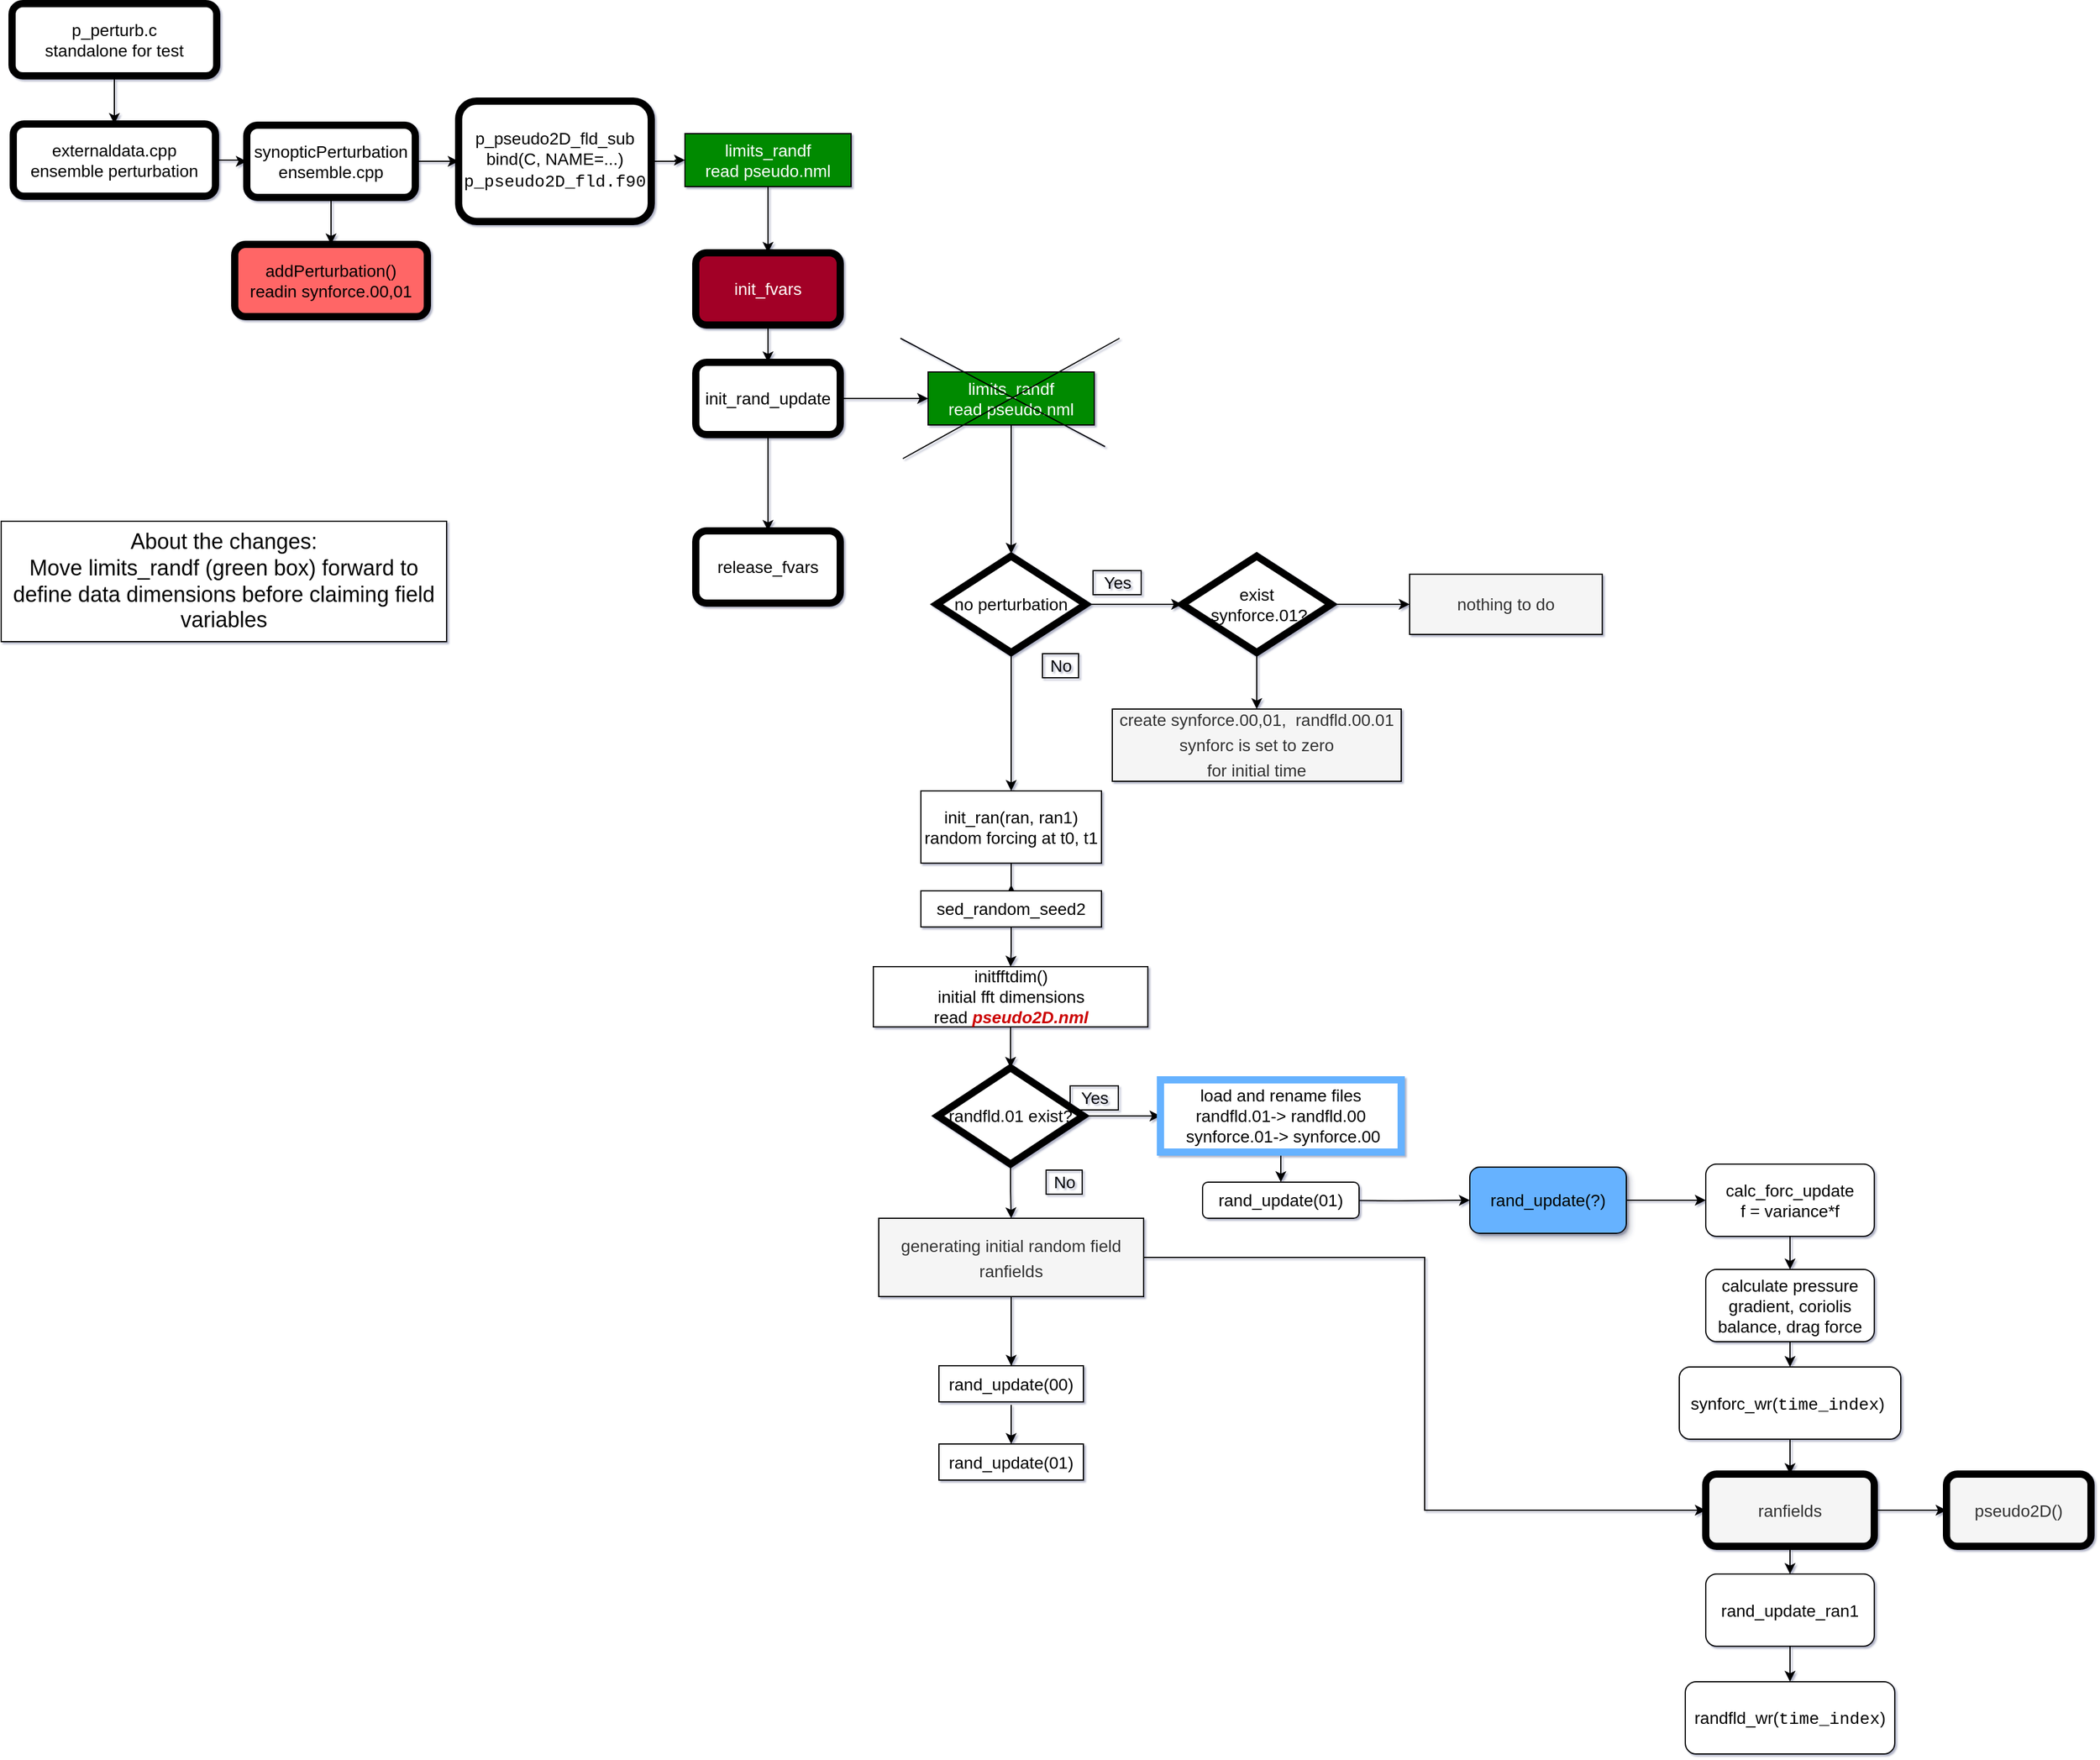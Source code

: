 <mxfile version="12.2.4" pages="2"><diagram name="Page-1" id="efa7a0a1-bf9b-a30e-e6df-94a7791c09e9"><mxGraphModel dx="2495" dy="1696" grid="1" gridSize="10" guides="1" tooltips="1" connect="1" arrows="1" fold="1" page="1" pageScale="1" pageWidth="826" pageHeight="1169" background="#ffffff" math="0" shadow="1"><root><mxCell id="0"/><mxCell id="1" parent="0"/><mxCell id="66" value="rand_update(?)" style="rounded=1;whiteSpace=wrap;html=1;strokeColor=#000000;fontSize=14;shadow=1;fillColor=#66B2FF;" parent="1" vertex="1"><mxGeometry x="70" y="506.5" width="130" height="55" as="geometry"/></mxCell><mxCell id="19" value="" style="edgeStyle=orthogonalEdgeStyle;rounded=0;orthogonalLoop=1;jettySize=auto;html=1;strokeColor=#000000;fontSize=14;" parent="1" source="7zw6OUP1-LJBtctptDJi-115" target="18" edge="1"><mxGeometry relative="1" as="geometry"/></mxCell><mxCell id="7zw6OUP1-LJBtctptDJi-115" value="synforc_wr(&lt;span style=&quot;background-color: rgb(255 , 255 , 255) ; font-family: &amp;#34;menlo&amp;#34; , &amp;#34;monaco&amp;#34; , &amp;#34;courier new&amp;#34; , monospace&quot;&gt;time_index&lt;/span&gt;&lt;span&gt;)&amp;nbsp;&lt;/span&gt;" style="rounded=1;whiteSpace=wrap;html=1;strokeColor=#000000;fontSize=14;" parent="1" vertex="1"><mxGeometry x="244" y="672.5" width="184" height="60" as="geometry"/></mxCell><mxCell id="21" value="" style="edgeStyle=orthogonalEdgeStyle;rounded=0;orthogonalLoop=1;jettySize=auto;html=1;strokeColor=#000000;fontSize=14;" parent="1" source="18" target="20" edge="1"><mxGeometry relative="1" as="geometry"/></mxCell><mxCell id="26" value="" style="edgeStyle=orthogonalEdgeStyle;rounded=0;orthogonalLoop=1;jettySize=auto;html=1;strokeColor=#000000;fontSize=14;" parent="1" source="18" target="25" edge="1"><mxGeometry relative="1" as="geometry"/></mxCell><mxCell id="18" value="ranfields" style="rounded=1;whiteSpace=wrap;html=1;fillColor=#f5f5f5;strokeColor=#000000;fontColor=#333333;gradientColor=none;strokeWidth=6;fontSize=14;" parent="1" vertex="1"><mxGeometry x="266" y="761.5" width="140" height="60" as="geometry"/></mxCell><mxCell id="25" value="pseudo2D()" style="rounded=1;whiteSpace=wrap;html=1;fillColor=#f5f5f5;strokeColor=#000000;fontColor=#333333;gradientColor=none;strokeWidth=6;fontSize=14;" parent="1" vertex="1"><mxGeometry x="466" y="761.5" width="120" height="60" as="geometry"/></mxCell><mxCell id="23" value="" style="edgeStyle=orthogonalEdgeStyle;rounded=0;orthogonalLoop=1;jettySize=auto;html=1;strokeColor=#000000;fontSize=14;" parent="1" source="20" target="22" edge="1"><mxGeometry relative="1" as="geometry"/></mxCell><mxCell id="20" value="rand_update_ran1" style="rounded=1;whiteSpace=wrap;html=1;strokeColor=#000000;fontSize=14;" parent="1" vertex="1"><mxGeometry x="266" y="844.5" width="140" height="60" as="geometry"/></mxCell><mxCell id="22" value="randfld_wr(&lt;span style=&quot;background-color: rgb(255 , 255 , 255) ; font-family: &amp;#34;menlo&amp;#34; , &amp;#34;monaco&amp;#34; , &amp;#34;courier new&amp;#34; , monospace&quot;&gt;time_index&lt;/span&gt;&lt;span&gt;)&lt;/span&gt;" style="rounded=1;whiteSpace=wrap;html=1;strokeColor=#000000;fontSize=14;" parent="1" vertex="1"><mxGeometry x="249" y="934" width="174" height="60" as="geometry"/></mxCell><mxCell id="42" value="" style="edgeStyle=orthogonalEdgeStyle;rounded=0;orthogonalLoop=1;jettySize=auto;html=1;entryX=0;entryY=0.5;entryDx=0;entryDy=0;strokeColor=#000000;fontSize=14;" parent="1" source="30" target="3" edge="1"><mxGeometry relative="1" as="geometry"><mxPoint x="-263" y="-177" as="sourcePoint"/></mxGeometry></mxCell><mxCell id="44" value="" style="edgeStyle=orthogonalEdgeStyle;rounded=0;orthogonalLoop=1;jettySize=auto;html=1;strokeColor=#000000;fontSize=14;" parent="1" source="41" edge="1"><mxGeometry relative="1" as="geometry"><mxPoint x="-311" y="272" as="targetPoint"/></mxGeometry></mxCell><mxCell id="41" value="init_ran(ran, ran1)&lt;br style=&quot;font-size: 14px;&quot;&gt;random forcing at t0, t1" style="rounded=0;whiteSpace=wrap;html=1;strokeColor=#000000;fontSize=14;" parent="1" vertex="1"><mxGeometry x="-386" y="194" width="150" height="60" as="geometry"/></mxCell><mxCell id="123" value="" style="edgeStyle=orthogonalEdgeStyle;rounded=0;orthogonalLoop=1;jettySize=auto;html=1;entryX=0.5;entryY=0;entryDx=0;entryDy=0;" parent="1" source="43" target="47" edge="1"><mxGeometry relative="1" as="geometry"/></mxCell><mxCell id="43" value="sed_random_seed2" style="rounded=0;whiteSpace=wrap;html=1;strokeColor=#000000;fontSize=14;" parent="1" vertex="1"><mxGeometry x="-386" y="277" width="150" height="30" as="geometry"/></mxCell><mxCell id="63" value="" style="edgeStyle=orthogonalEdgeStyle;rounded=0;orthogonalLoop=1;jettySize=auto;html=1;strokeColor=#000000;fontSize=14;exitX=0.5;exitY=1;exitDx=0;exitDy=0;" parent="1" source="47" target="49" edge="1"><mxGeometry relative="1" as="geometry"><mxPoint x="-311.0" y="400" as="sourcePoint"/></mxGeometry></mxCell><mxCell id="47" value="initfftdim()&lt;br style=&quot;font-size: 14px;&quot;&gt;initial fft dimensions&lt;br style=&quot;font-size: 14px;&quot;&gt;read &lt;b style=&quot;font-size: 14px;&quot;&gt;&lt;i style=&quot;font-size: 14px;&quot;&gt;&lt;font color=&quot;#cc0000&quot; style=&quot;font-size: 14px;&quot;&gt;pseudo2D.nml&lt;/font&gt;&lt;/i&gt;&lt;/b&gt;" style="rounded=0;whiteSpace=wrap;html=1;strokeColor=#000000;fontSize=14;" parent="1" vertex="1"><mxGeometry x="-425.5" y="340" width="228" height="50" as="geometry"/></mxCell><mxCell id="3" value="limits_randf&lt;br style=&quot;font-size: 14px;&quot;&gt;read pseudo.nml" style="rounded=0;whiteSpace=wrap;html=1;fillColor=#008a00;strokeColor=#000000;fontColor=#ffffff;fontSize=14;" parent="1" vertex="1"><mxGeometry x="-380" y="-154" width="138" height="44" as="geometry"/></mxCell><mxCell id="94" value="" style="edgeStyle=orthogonalEdgeStyle;rounded=0;orthogonalLoop=1;jettySize=auto;html=1;exitX=0.5;exitY=1;exitDx=0;exitDy=0;strokeColor=#000000;fontSize=14;" parent="1" source="3" edge="1"><mxGeometry relative="1" as="geometry"><mxPoint x="-300" y="-129" as="sourcePoint"/><mxPoint x="-311" y="-3" as="targetPoint"/><Array as="points"/></mxGeometry></mxCell><mxCell id="79" value="" style="edgeStyle=orthogonalEdgeStyle;rounded=0;orthogonalLoop=1;jettySize=auto;html=1;fillColor=#d5e8d4;strokeColor=#000000;fontSize=14;entryX=0;entryY=0.5;entryDx=0;entryDy=0;" parent="1" target="66" edge="1"><mxGeometry relative="1" as="geometry"><mxPoint x="60" y="534" as="targetPoint"/><mxPoint x="-52.0" y="534" as="sourcePoint"/></mxGeometry></mxCell><mxCell id="15" value="rand_update(01)" style="rounded=1;whiteSpace=wrap;html=1;strokeColor=#000000;fontSize=14;" parent="1" vertex="1"><mxGeometry x="-152" y="519" width="130" height="30" as="geometry"/></mxCell><mxCell id="68" value="" style="edgeStyle=orthogonalEdgeStyle;rounded=0;orthogonalLoop=1;jettySize=auto;html=1;strokeColor=#000000;fontSize=14;" parent="1" source="66" target="16" edge="1"><mxGeometry relative="1" as="geometry"/></mxCell><mxCell id="70" value="" style="edgeStyle=orthogonalEdgeStyle;rounded=0;orthogonalLoop=1;jettySize=auto;html=1;strokeColor=#000000;fontSize=14;" parent="1" source="16" target="69" edge="1"><mxGeometry relative="1" as="geometry"/></mxCell><mxCell id="73" value="" style="edgeStyle=orthogonalEdgeStyle;rounded=0;orthogonalLoop=1;jettySize=auto;html=1;strokeColor=#000000;fontSize=14;" parent="1" source="69" target="7zw6OUP1-LJBtctptDJi-115" edge="1"><mxGeometry relative="1" as="geometry"/></mxCell><mxCell id="69" value="calculate pressure gradient, coriolis balance, drag force" style="rounded=1;whiteSpace=wrap;html=1;strokeColor=#000000;fontSize=14;" parent="1" vertex="1"><mxGeometry x="266" y="591.5" width="140" height="60" as="geometry"/></mxCell><mxCell id="60" value="" style="edgeStyle=orthogonalEdgeStyle;rounded=0;orthogonalLoop=1;jettySize=auto;html=1;strokeColor=#000000;fontSize=14;" parent="1" target="59" edge="1"><mxGeometry relative="1" as="geometry"><mxPoint x="-311.0" y="661.5" as="sourcePoint"/></mxGeometry></mxCell><mxCell id="89" value="" style="edgeStyle=orthogonalEdgeStyle;rounded=0;orthogonalLoop=1;jettySize=auto;html=1;fontColor=#000000;entryX=0;entryY=0.5;entryDx=0;entryDy=0;strokeColor=#000000;fontSize=14;" parent="1" source="12" target="18" edge="1"><mxGeometry relative="1" as="geometry"><mxPoint x="-142" y="314" as="targetPoint"/></mxGeometry></mxCell><mxCell id="IQo5AmyFC2JE5NReCaV6-139" value="" style="edgeStyle=orthogonalEdgeStyle;rounded=0;orthogonalLoop=1;jettySize=auto;html=1;" parent="1" source="12" target="59" edge="1"><mxGeometry relative="1" as="geometry"/></mxCell><mxCell id="12" value="&lt;div style=&quot;line-height: 21px&quot;&gt;&lt;div&gt;&lt;span&gt;generating initial random field&lt;/span&gt;&lt;br&gt;&lt;/div&gt;&lt;div&gt;&lt;span&gt;ranfields&lt;/span&gt;&lt;/div&gt;&lt;/div&gt;" style="rounded=0;whiteSpace=wrap;html=1;fillColor=#f5f5f5;strokeColor=#000000;fontColor=#333333;fontSize=14;" parent="1" vertex="1"><mxGeometry x="-421" y="549" width="220" height="65" as="geometry"/></mxCell><mxCell id="62" value="" style="edgeStyle=orthogonalEdgeStyle;rounded=0;orthogonalLoop=1;jettySize=auto;html=1;strokeColor=#000000;fontSize=14;" parent="1" target="61" edge="1"><mxGeometry relative="1" as="geometry"><mxPoint x="-311.0" y="726.5" as="sourcePoint"/><Array as="points"><mxPoint x="-311" y="704"/><mxPoint x="-311" y="704"/></Array></mxGeometry></mxCell><mxCell id="59" value="rand_update(00)" style="rounded=0;whiteSpace=wrap;html=1;strokeColor=#000000;fontSize=14;" parent="1" vertex="1"><mxGeometry x="-371" y="671.5" width="120" height="30" as="geometry"/></mxCell><mxCell id="61" value="rand_update(01)" style="rounded=0;whiteSpace=wrap;html=1;strokeColor=#000000;fontSize=14;" parent="1" vertex="1"><mxGeometry x="-371" y="736.5" width="120" height="30" as="geometry"/></mxCell><mxCell id="118" value="" style="edgeStyle=orthogonalEdgeStyle;rounded=0;orthogonalLoop=1;jettySize=auto;html=1;entryX=0;entryY=0.5;entryDx=0;entryDy=0;" parent="1" source="74" target="107" edge="1"><mxGeometry relative="1" as="geometry"/></mxCell><mxCell id="74" value="p_pseudo2D_fld_sub&lt;br style=&quot;font-size: 14px&quot;&gt;bind(C, NAME=...)&lt;br&gt;&lt;div style=&quot;background-color: rgb(255 , 255 , 255) ; font-family: &amp;#34;menlo&amp;#34; , &amp;#34;monaco&amp;#34; , &amp;#34;courier new&amp;#34; , monospace ; line-height: 21px&quot;&gt;p_pseudo2D_fld.f90&lt;/div&gt;" style="rounded=1;whiteSpace=wrap;html=1;strokeWidth=6;gradientColor=none;strokeColor=#000000;fontSize=14;" parent="1" vertex="1"><mxGeometry x="-770" y="-379" width="160" height="100" as="geometry"/></mxCell><mxCell id="37" value="" style="edgeStyle=orthogonalEdgeStyle;rounded=0;orthogonalLoop=1;jettySize=auto;html=1;strokeColor=#000000;fontSize=14;" parent="1" source="32" target="36" edge="1"><mxGeometry relative="1" as="geometry"/></mxCell><mxCell id="76" value="" style="edgeStyle=orthogonalEdgeStyle;rounded=0;orthogonalLoop=1;jettySize=auto;html=1;strokeColor=#000000;fontSize=14;" parent="1" source="32" target="74" edge="1"><mxGeometry relative="1" as="geometry"/></mxCell><mxCell id="32" value="synopticPerturbation&lt;br style=&quot;font-size: 14px;&quot;&gt;ensemble.cpp" style="rounded=1;whiteSpace=wrap;html=1;strokeWidth=6;gradientColor=none;strokeColor=#000000;fontSize=14;" parent="1" vertex="1"><mxGeometry x="-946" y="-359" width="140" height="60" as="geometry"/></mxCell><mxCell id="36" value="addPerturbation()&lt;br style=&quot;font-size: 14px&quot;&gt;readin synforce.00,01" style="rounded=1;whiteSpace=wrap;html=1;strokeWidth=6;gradientColor=none;strokeColor=#000000;fontSize=14;fillColor=#FF6666;" parent="1" vertex="1"><mxGeometry x="-956" y="-260" width="160" height="60" as="geometry"/></mxCell><mxCell id="110" value="" style="edgeStyle=orthogonalEdgeStyle;rounded=0;orthogonalLoop=1;jettySize=auto;html=1;strokeColor=#000000;fontSize=14;" parent="1" source="34" target="32" edge="1"><mxGeometry relative="1" as="geometry"/></mxCell><mxCell id="34" value="externaldata.cpp&lt;br style=&quot;font-size: 14px;&quot;&gt;ensemble perturbation" style="rounded=1;whiteSpace=wrap;html=1;strokeWidth=6;gradientColor=none;strokeColor=#000000;fontSize=14;" parent="1" vertex="1"><mxGeometry x="-1140" y="-360" width="168" height="60" as="geometry"/></mxCell><mxCell id="31" value="" style="edgeStyle=orthogonalEdgeStyle;rounded=0;orthogonalLoop=1;jettySize=auto;html=1;strokeColor=#000000;fontSize=14;" parent="1" source="28" target="30" edge="1"><mxGeometry relative="1" as="geometry"/></mxCell><mxCell id="28" value="init_fvars" style="rounded=1;whiteSpace=wrap;html=1;strokeWidth=6;fillColor=#a20025;strokeColor=#000000;fontColor=#ffffff;fontSize=14;" parent="1" vertex="1"><mxGeometry x="-573" y="-253" width="120" height="60" as="geometry"/></mxCell><mxCell id="112" value="" style="edgeStyle=orthogonalEdgeStyle;rounded=0;orthogonalLoop=1;jettySize=auto;html=1;strokeColor=#000000;fontSize=14;" parent="1" source="30" target="108" edge="1"><mxGeometry relative="1" as="geometry"/></mxCell><mxCell id="30" value="init_rand_update" style="rounded=1;whiteSpace=wrap;html=1;strokeWidth=6;gradientColor=none;strokeColor=#000000;fontSize=14;" parent="1" vertex="1"><mxGeometry x="-573" y="-162" width="120" height="60" as="geometry"/></mxCell><mxCell id="108" value="release_fvars" style="rounded=1;whiteSpace=wrap;html=1;strokeWidth=6;gradientColor=none;strokeColor=#000000;fontSize=14;" parent="1" vertex="1"><mxGeometry x="-573" y="-22" width="120" height="60" as="geometry"/></mxCell><mxCell id="58" value="" style="edgeStyle=orthogonalEdgeStyle;rounded=0;orthogonalLoop=1;jettySize=auto;html=1;entryX=0.5;entryY=0;entryDx=0;entryDy=0;strokeColor=#000000;fontSize=14;" parent="1" source="49" target="12" edge="1"><mxGeometry relative="1" as="geometry"><mxPoint x="-292" y="584" as="targetPoint"/></mxGeometry></mxCell><mxCell id="IQo5AmyFC2JE5NReCaV6-138" value="" style="edgeStyle=orthogonalEdgeStyle;rounded=0;orthogonalLoop=1;jettySize=auto;html=1;" parent="1" source="49" target="52" edge="1"><mxGeometry relative="1" as="geometry"/></mxCell><mxCell id="49" value="randfld.01 exist?" style="rhombus;whiteSpace=wrap;html=1;strokeWidth=6;gradientColor=none;strokeColor=#000000;fontSize=14;" parent="1" vertex="1"><mxGeometry x="-372" y="424" width="121" height="80" as="geometry"/></mxCell><mxCell id="IQo5AmyFC2JE5NReCaV6-137" style="edgeStyle=orthogonalEdgeStyle;rounded=0;orthogonalLoop=1;jettySize=auto;html=1;exitX=0.5;exitY=1;exitDx=0;exitDy=0;entryX=0.5;entryY=0;entryDx=0;entryDy=0;" parent="1" source="52" target="15" edge="1"><mxGeometry relative="1" as="geometry"/></mxCell><mxCell id="52" value="load and rename files&lt;br&gt;randfld.01-&amp;gt; randfld.00&lt;br style=&quot;font-size: 14px&quot;&gt;&amp;nbsp;synforce.01-&amp;gt; synforce.00" style="rounded=0;whiteSpace=wrap;html=1;strokeWidth=6;gradientColor=none;strokeColor=#66B2FF;fontSize=14;shadow=0;" parent="1" vertex="1"><mxGeometry x="-187" y="434" width="200" height="60" as="geometry"/></mxCell><mxCell id="16" value="calc_forc_update&lt;br style=&quot;font-size: 14px;&quot;&gt;f = variance*f" style="rounded=1;whiteSpace=wrap;html=1;strokeColor=#000000;fontSize=14;" parent="1" vertex="1"><mxGeometry x="266" y="504" width="140" height="60" as="geometry"/></mxCell><mxCell id="82" value="No" style="text;html=1;align=center;verticalAlign=middle;resizable=0;points=[];autosize=1;fontColor=#000000;strokeColor=#000000;fontSize=14;" parent="1" vertex="1"><mxGeometry x="-282" y="509" width="30" height="20" as="geometry"/></mxCell><mxCell id="83" value="Yes" style="text;html=1;align=center;verticalAlign=middle;resizable=0;points=[];autosize=1;fontColor=#000000;strokeColor=#000000;fontSize=14;" parent="1" vertex="1"><mxGeometry x="-262" y="439" width="40" height="20" as="geometry"/></mxCell><mxCell id="113" value="" style="edgeStyle=orthogonalEdgeStyle;rounded=0;orthogonalLoop=1;jettySize=auto;html=1;strokeColor=#000000;fontSize=14;" parent="1" source="84" target="34" edge="1"><mxGeometry relative="1" as="geometry"/></mxCell><mxCell id="84" value="p_perturb.c&lt;br style=&quot;font-size: 14px&quot;&gt;standalone for test" style="rounded=1;whiteSpace=wrap;html=1;strokeWidth=6;gradientColor=none;strokeColor=#000000;fontSize=14;" parent="1" vertex="1"><mxGeometry x="-1141" y="-460" width="170" height="60" as="geometry"/></mxCell><mxCell id="IQo5AmyFC2JE5NReCaV6-125" value="" style="edgeStyle=orthogonalEdgeStyle;rounded=0;orthogonalLoop=1;jettySize=auto;html=1;" parent="1" source="102" target="IQo5AmyFC2JE5NReCaV6-124" edge="1"><mxGeometry relative="1" as="geometry"/></mxCell><mxCell id="IQo5AmyFC2JE5NReCaV6-142" value="" style="edgeStyle=orthogonalEdgeStyle;rounded=0;orthogonalLoop=1;jettySize=auto;html=1;" parent="1" source="102" target="41" edge="1"><mxGeometry relative="1" as="geometry"><mxPoint x="-311.0" y="159" as="targetPoint"/></mxGeometry></mxCell><mxCell id="102" value="no perturbation" style="rhombus;whiteSpace=wrap;html=1;strokeWidth=6;gradientColor=none;strokeColor=#000000;fontSize=14;" parent="1" vertex="1"><mxGeometry x="-373" y="-1" width="124" height="80" as="geometry"/></mxCell><mxCell id="IQo5AmyFC2JE5NReCaV6-127" value="" style="edgeStyle=orthogonalEdgeStyle;rounded=0;orthogonalLoop=1;jettySize=auto;html=1;entryX=0;entryY=0.5;entryDx=0;entryDy=0;" parent="1" source="IQo5AmyFC2JE5NReCaV6-124" target="IQo5AmyFC2JE5NReCaV6-132" edge="1"><mxGeometry relative="1" as="geometry"><mxPoint x="35" y="39" as="targetPoint"/></mxGeometry></mxCell><mxCell id="IQo5AmyFC2JE5NReCaV6-136" style="edgeStyle=orthogonalEdgeStyle;rounded=0;orthogonalLoop=1;jettySize=auto;html=1;exitX=0.5;exitY=1;exitDx=0;exitDy=0;entryX=0.5;entryY=0;entryDx=0;entryDy=0;" parent="1" source="IQo5AmyFC2JE5NReCaV6-124" target="IQo5AmyFC2JE5NReCaV6-134" edge="1"><mxGeometry relative="1" as="geometry"/></mxCell><mxCell id="IQo5AmyFC2JE5NReCaV6-124" value="exist&lt;br&gt;&amp;nbsp;synforce.01?" style="rhombus;whiteSpace=wrap;html=1;strokeWidth=6;gradientColor=none;strokeColor=#000000;fontSize=14;" parent="1" vertex="1"><mxGeometry x="-169" y="-1" width="124" height="80" as="geometry"/></mxCell><mxCell id="105" value="No" style="text;html=1;align=center;verticalAlign=middle;resizable=0;points=[];autosize=1;fontColor=#000000;strokeColor=#000000;fontSize=14;" parent="1" vertex="1"><mxGeometry x="-285" y="80" width="30" height="20" as="geometry"/></mxCell><mxCell id="106" value="Yes" style="text;html=1;align=center;verticalAlign=middle;resizable=0;points=[];autosize=1;fontColor=#000000;strokeColor=#000000;fontSize=14;" parent="1" vertex="1"><mxGeometry x="-243" y="11" width="40" height="20" as="geometry"/></mxCell><mxCell id="116" value="" style="edgeStyle=orthogonalEdgeStyle;rounded=0;orthogonalLoop=1;jettySize=auto;html=1;" parent="1" source="107" target="28" edge="1"><mxGeometry relative="1" as="geometry"/></mxCell><mxCell id="107" value="limits_randf&lt;br style=&quot;font-size: 14px;&quot;&gt;read pseudo.nml" style="rounded=0;whiteSpace=wrap;html=1;fillColor=#008a00;strokeColor=#000000;fontColor=#ffffff;fontSize=14;" parent="1" vertex="1"><mxGeometry x="-582" y="-352" width="138" height="44" as="geometry"/></mxCell><mxCell id="120" value="" style="endArrow=none;html=1;" parent="1" edge="1"><mxGeometry width="50" height="50" relative="1" as="geometry"><mxPoint x="-221" y="-182" as="sourcePoint"/><mxPoint x="-401" y="-82" as="targetPoint"/></mxGeometry></mxCell><mxCell id="121" value="" style="endArrow=none;html=1;" parent="1" edge="1"><mxGeometry width="50" height="50" relative="1" as="geometry"><mxPoint x="-403" y="-182" as="sourcePoint"/><mxPoint x="-233" y="-92" as="targetPoint"/></mxGeometry></mxCell><mxCell id="uZEMozn0Wj45V628OEJg-122" value="About the changes:&lt;br style=&quot;font-size: 18px&quot;&gt;Move limits_randf (green box) forward to define data dimensions before claiming field variables" style="rounded=0;whiteSpace=wrap;html=1;fontSize=18;" parent="1" vertex="1"><mxGeometry x="-1150" y="-30" width="370" height="100" as="geometry"/></mxCell><mxCell id="IQo5AmyFC2JE5NReCaV6-132" value="nothing to do" style="rounded=0;whiteSpace=wrap;html=1;fillColor=#f5f5f5;strokeColor=#000000;fontColor=#333333;fontSize=14;" parent="1" vertex="1"><mxGeometry x="20" y="14" width="160" height="50" as="geometry"/></mxCell><mxCell id="IQo5AmyFC2JE5NReCaV6-134" value="&lt;p style=&quot;line-height: 21px&quot;&gt;create synforce.00,01,&amp;nbsp; randfld.00.01&lt;br&gt;synforc is set to zero&lt;br&gt; for initial time&lt;/p&gt;" style="rounded=0;whiteSpace=wrap;html=1;fillColor=#f5f5f5;strokeColor=#000000;fontColor=#333333;fontSize=14;" parent="1" vertex="1"><mxGeometry x="-227" y="126" width="240" height="60" as="geometry"/></mxCell></root></mxGraphModel></diagram><diagram id="MAKLLkVHcAbmXTUOlyCo" name="Page-2"><mxGraphModel dx="1084" dy="527" grid="1" gridSize="10" guides="1" tooltips="1" connect="1" arrows="1" fold="1" page="1" pageScale="1" pageWidth="827" pageHeight="1169" math="0" shadow="0"><root><mxCell id="Fr7zZxSmEd6R--S1dfGQ-0"/><mxCell id="Fr7zZxSmEd6R--S1dfGQ-1" parent="Fr7zZxSmEd6R--S1dfGQ-0"/><mxCell id="Fr7zZxSmEd6R--S1dfGQ-53" value="" style="group" parent="Fr7zZxSmEd6R--S1dfGQ-1" vertex="1" connectable="0"><mxGeometry x="60" y="292" width="1150" height="312" as="geometry"/></mxCell><mxCell id="Fr7zZxSmEd6R--S1dfGQ-5" value="Work Directory/mem***" style="rounded=1;whiteSpace=wrap;html=1;fontSize=14;" parent="Fr7zZxSmEd6R--S1dfGQ-53" vertex="1"><mxGeometry y="87" width="160" height="60" as="geometry"/></mxCell><mxCell id="Fr7zZxSmEd6R--S1dfGQ-44" value="mem***/prior.nc" style="rounded=1;whiteSpace=wrap;html=1;fontSize=14;" parent="Fr7zZxSmEd6R--S1dfGQ-53" vertex="1"><mxGeometry x="20" y="228" width="120" height="58" as="geometry"/></mxCell><mxCell id="Fr7zZxSmEd6R--S1dfGQ-45" value="" style="edgeStyle=orthogonalEdgeStyle;rounded=0;orthogonalLoop=1;jettySize=auto;html=1;fontSize=14;" parent="Fr7zZxSmEd6R--S1dfGQ-53" source="Fr7zZxSmEd6R--S1dfGQ-5" target="Fr7zZxSmEd6R--S1dfGQ-44" edge="1"><mxGeometry relative="1" as="geometry"/></mxCell><mxCell id="Fr7zZxSmEd6R--S1dfGQ-7" value="FILTER&lt;br&gt;&lt;span&gt;reference_grid.nc&lt;/span&gt;&lt;br&gt;" style="rounded=1;whiteSpace=wrap;html=1;fontSize=14;" parent="Fr7zZxSmEd6R--S1dfGQ-53" vertex="1"><mxGeometry x="335.5" y="87" width="150" height="60" as="geometry"/></mxCell><mxCell id="Fr7zZxSmEd6R--S1dfGQ-41" value="" style="edgeStyle=orthogonalEdgeStyle;rounded=0;orthogonalLoop=1;jettySize=auto;html=1;entryX=0.5;entryY=0;entryDx=0;entryDy=0;fontSize=14;exitX=0.5;exitY=0;exitDx=0;exitDy=0;" parent="Fr7zZxSmEd6R--S1dfGQ-53" source="Fr7zZxSmEd6R--S1dfGQ-12" target="Fr7zZxSmEd6R--S1dfGQ-5" edge="1"><mxGeometry relative="1" as="geometry"><mxPoint x="746.25" y="7" as="targetPoint"/><Array as="points"><mxPoint x="725" y="37"/><mxPoint x="80" y="37"/></Array></mxGeometry></mxCell><mxCell id="TNgb4W0SQhBQ9tyozY93-3" value="" style="edgeStyle=orthogonalEdgeStyle;rounded=0;orthogonalLoop=1;jettySize=auto;html=1;" edge="1" parent="Fr7zZxSmEd6R--S1dfGQ-53" source="Fr7zZxSmEd6R--S1dfGQ-12" target="TNgb4W0SQhBQ9tyozY93-2"><mxGeometry relative="1" as="geometry"/></mxCell><mxCell id="Fr7zZxSmEd6R--S1dfGQ-12" value="NEXTSIM_DATA_DIR" style="rounded=1;whiteSpace=wrap;html=1;fontSize=14;" parent="Fr7zZxSmEd6R--S1dfGQ-53" vertex="1"><mxGeometry x="639" y="87" width="172.5" height="60" as="geometry"/></mxCell><mxCell id="TNgb4W0SQhBQ9tyozY93-2" value="includes&lt;br&gt;&amp;nbsp; &amp;nbsp;bathymetry data&lt;br&gt;&amp;nbsp; &amp;nbsp;wind data&lt;br&gt;&amp;nbsp; &amp;nbsp;ocean data&lt;br&gt;&amp;nbsp; &amp;nbsp;sea ice data&lt;br&gt;&lt;br&gt;&amp;nbsp; &amp;nbsp;reference_grid.nc (EnKF)&lt;br&gt;&amp;nbsp; &amp;nbsp;mem***.nc.analysis&lt;br&gt;&amp;nbsp; &amp;nbsp;ensemble restart files&amp;nbsp; &amp;nbsp;" style="rounded=1;whiteSpace=wrap;html=1;fontSize=14;align=left;" vertex="1" parent="Fr7zZxSmEd6R--S1dfGQ-53"><mxGeometry x="900" y="19.5" width="250" height="195" as="geometry"/></mxCell><mxCell id="Fr7zZxSmEd6R--S1dfGQ-9" value="prior/mem***.nc" style="rounded=1;whiteSpace=wrap;html=1;fontSize=14;" parent="Fr7zZxSmEd6R--S1dfGQ-53" vertex="1"><mxGeometry x="240" y="227" width="120" height="60" as="geometry"/></mxCell><mxCell id="Fr7zZxSmEd6R--S1dfGQ-11" value="" style="edgeStyle=orthogonalEdgeStyle;rounded=0;orthogonalLoop=1;jettySize=auto;html=1;entryX=0;entryY=0.5;entryDx=0;entryDy=0;exitX=1;exitY=0.5;exitDx=0;exitDy=0;fontSize=14;" parent="Fr7zZxSmEd6R--S1dfGQ-53" source="Fr7zZxSmEd6R--S1dfGQ-44" target="Fr7zZxSmEd6R--S1dfGQ-9" edge="1"><mxGeometry relative="1" as="geometry"/></mxCell><mxCell id="Fr7zZxSmEd6R--S1dfGQ-35" value="" style="edgeStyle=orthogonalEdgeStyle;rounded=0;orthogonalLoop=1;jettySize=auto;html=1;entryX=0.5;entryY=0;entryDx=0;entryDy=0;fontSize=14;" parent="Fr7zZxSmEd6R--S1dfGQ-53" source="Fr7zZxSmEd6R--S1dfGQ-7" target="Fr7zZxSmEd6R--S1dfGQ-9" edge="1"><mxGeometry relative="1" as="geometry"><mxPoint x="398.5" y="227" as="targetPoint"/></mxGeometry></mxCell><mxCell id="Fr7zZxSmEd6R--S1dfGQ-37" value="" style="edgeStyle=orthogonalEdgeStyle;rounded=0;orthogonalLoop=1;jettySize=auto;html=1;entryX=0.5;entryY=1;entryDx=0;entryDy=0;fontSize=14;" parent="Fr7zZxSmEd6R--S1dfGQ-53" source="Fr7zZxSmEd6R--S1dfGQ-16" target="Fr7zZxSmEd6R--S1dfGQ-12" edge="1"><mxGeometry relative="1" as="geometry"><mxPoint x="705" y="257" as="targetPoint"/></mxGeometry></mxCell><mxCell id="Fr7zZxSmEd6R--S1dfGQ-16" value="&lt;div style=&quot;background-color: rgb(255 , 255 , 255) ; font-family: &amp;quot;menlo&amp;quot; , &amp;quot;monaco&amp;quot; , &amp;quot;courier new&amp;quot; , monospace ; font-size: 14px ; line-height: 21px&quot;&gt;mem***.nc.analysis&lt;/div&gt;" style="rounded=1;whiteSpace=wrap;html=1;fontSize=14;" parent="Fr7zZxSmEd6R--S1dfGQ-53" vertex="1"><mxGeometry x="440" y="227" width="185" height="60" as="geometry"/></mxCell><mxCell id="Fr7zZxSmEd6R--S1dfGQ-10" value="" style="edgeStyle=orthogonalEdgeStyle;rounded=0;orthogonalLoop=1;jettySize=auto;html=1;entryX=0.5;entryY=0;entryDx=0;entryDy=0;fontSize=14;exitX=0.5;exitY=1;exitDx=0;exitDy=0;" parent="Fr7zZxSmEd6R--S1dfGQ-53" source="Fr7zZxSmEd6R--S1dfGQ-7" target="Fr7zZxSmEd6R--S1dfGQ-16" edge="1"><mxGeometry relative="1" as="geometry"><Array as="points"><mxPoint x="411" y="187"/><mxPoint x="533" y="187"/></Array></mxGeometry></mxCell><mxCell id="Fr7zZxSmEd6R--S1dfGQ-17" value="" style="edgeStyle=orthogonalEdgeStyle;rounded=0;orthogonalLoop=1;jettySize=auto;html=1;fontSize=14;" parent="Fr7zZxSmEd6R--S1dfGQ-53" source="Fr7zZxSmEd6R--S1dfGQ-9" target="Fr7zZxSmEd6R--S1dfGQ-16" edge="1"><mxGeometry relative="1" as="geometry"/></mxCell><mxCell id="Fr7zZxSmEd6R--S1dfGQ-25" value="EnKF, analysis" style="text;html=1;strokeColor=none;fillColor=none;align=center;verticalAlign=middle;whiteSpace=wrap;rounded=0;fontSize=18;labelBackgroundColor=#ffffff;labelBorderColor=none;fontStyle=1" parent="Fr7zZxSmEd6R--S1dfGQ-53" vertex="1"><mxGeometry x="320" y="292" width="171.5" height="20" as="geometry"/></mxCell><mxCell id="Fr7zZxSmEd6R--S1dfGQ-39" value="copy to" style="text;html=1;strokeColor=none;fillColor=none;align=center;verticalAlign=middle;whiteSpace=wrap;rounded=0;fontSize=14;" parent="Fr7zZxSmEd6R--S1dfGQ-53" vertex="1"><mxGeometry x="638" y="229" width="70" height="28" as="geometry"/></mxCell><mxCell id="Fr7zZxSmEd6R--S1dfGQ-46" value="link to" style="text;html=1;strokeColor=none;fillColor=none;align=center;verticalAlign=middle;whiteSpace=wrap;rounded=0;fontSize=14;" parent="Fr7zZxSmEd6R--S1dfGQ-53" vertex="1"><mxGeometry x="150" y="229" width="70" height="28" as="geometry"/></mxCell><mxCell id="Fr7zZxSmEd6R--S1dfGQ-56" value="" style="edgeStyle=orthogonalEdgeStyle;rounded=0;orthogonalLoop=1;jettySize=auto;html=1;fontSize=16;" parent="Fr7zZxSmEd6R--S1dfGQ-1" source="Fr7zZxSmEd6R--S1dfGQ-54" edge="1"><mxGeometry relative="1" as="geometry"><mxPoint x="467" y="610" as="targetPoint"/></mxGeometry></mxCell><mxCell id="Fr7zZxSmEd6R--S1dfGQ-54" value="&lt;span style=&quot;font-size: 14px&quot;&gt;NEXTSIM_DATA_DIR/assimilate_data&lt;/span&gt;&lt;br&gt;neXtSIM/modules.enkf/enkf-c" style="rounded=1;whiteSpace=wrap;html=1;fontSize=16;" parent="Fr7zZxSmEd6R--S1dfGQ-1" vertex="1"><mxGeometry x="343.63" y="660" width="246.37" height="60" as="geometry"/></mxCell><mxCell id="Fr7zZxSmEd6R--S1dfGQ-43" value="neXtSIM, forecast" style="text;html=1;strokeColor=none;fillColor=none;align=center;verticalAlign=middle;whiteSpace=wrap;rounded=0;fontSize=18;labelBorderColor=none;labelBackgroundColor=#ffffff;fontStyle=1" parent="Fr7zZxSmEd6R--S1dfGQ-1" vertex="1"><mxGeometry x="374.75" y="293" width="191.5" height="30" as="geometry"/></mxCell></root></mxGraphModel></diagram></mxfile>